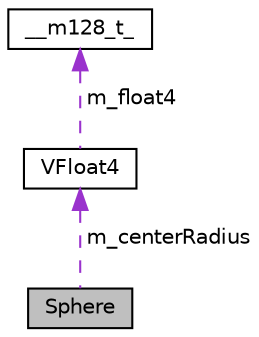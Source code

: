 digraph "Sphere"
{
  edge [fontname="Helvetica",fontsize="10",labelfontname="Helvetica",labelfontsize="10"];
  node [fontname="Helvetica",fontsize="10",shape=record];
  Node1 [label="Sphere",height=0.2,width=0.4,color="black", fillcolor="grey75", style="filled", fontcolor="black"];
  Node2 -> Node1 [dir="back",color="darkorchid3",fontsize="10",style="dashed",label=" m_centerRadius" ,fontname="Helvetica"];
  Node2 [label="VFloat4",height=0.2,width=0.4,color="black", fillcolor="white", style="filled",URL="$class_v_float4.html"];
  Node3 -> Node2 [dir="back",color="darkorchid3",fontsize="10",style="dashed",label=" m_float4" ,fontname="Helvetica"];
  Node3 [label="__m128_t_",height=0.2,width=0.4,color="black", fillcolor="white", style="filled",URL="$struct____m128__t__.html"];
}
